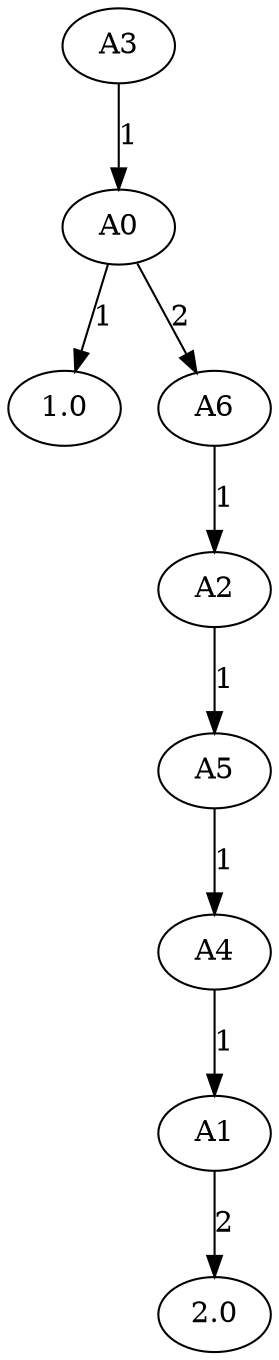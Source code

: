// Random importance
digraph {
	3 [label=A3]
	0 [label=A0]
	3 -> 0 [label=1]
	1.0 [label=1.0]
	0 -> 1.0 [label=1]
	6 [label=A6]
	0 -> 6 [label=2]
	2 [label=A2]
	6 -> 2 [label=1]
	5 [label=A5]
	2 -> 5 [label=1]
	4 [label=A4]
	5 -> 4 [label=1]
	1 [label=A1]
	4 -> 1 [label=1]
	2.0 [label=2.0]
	1 -> 2.0 [label=2]
}
